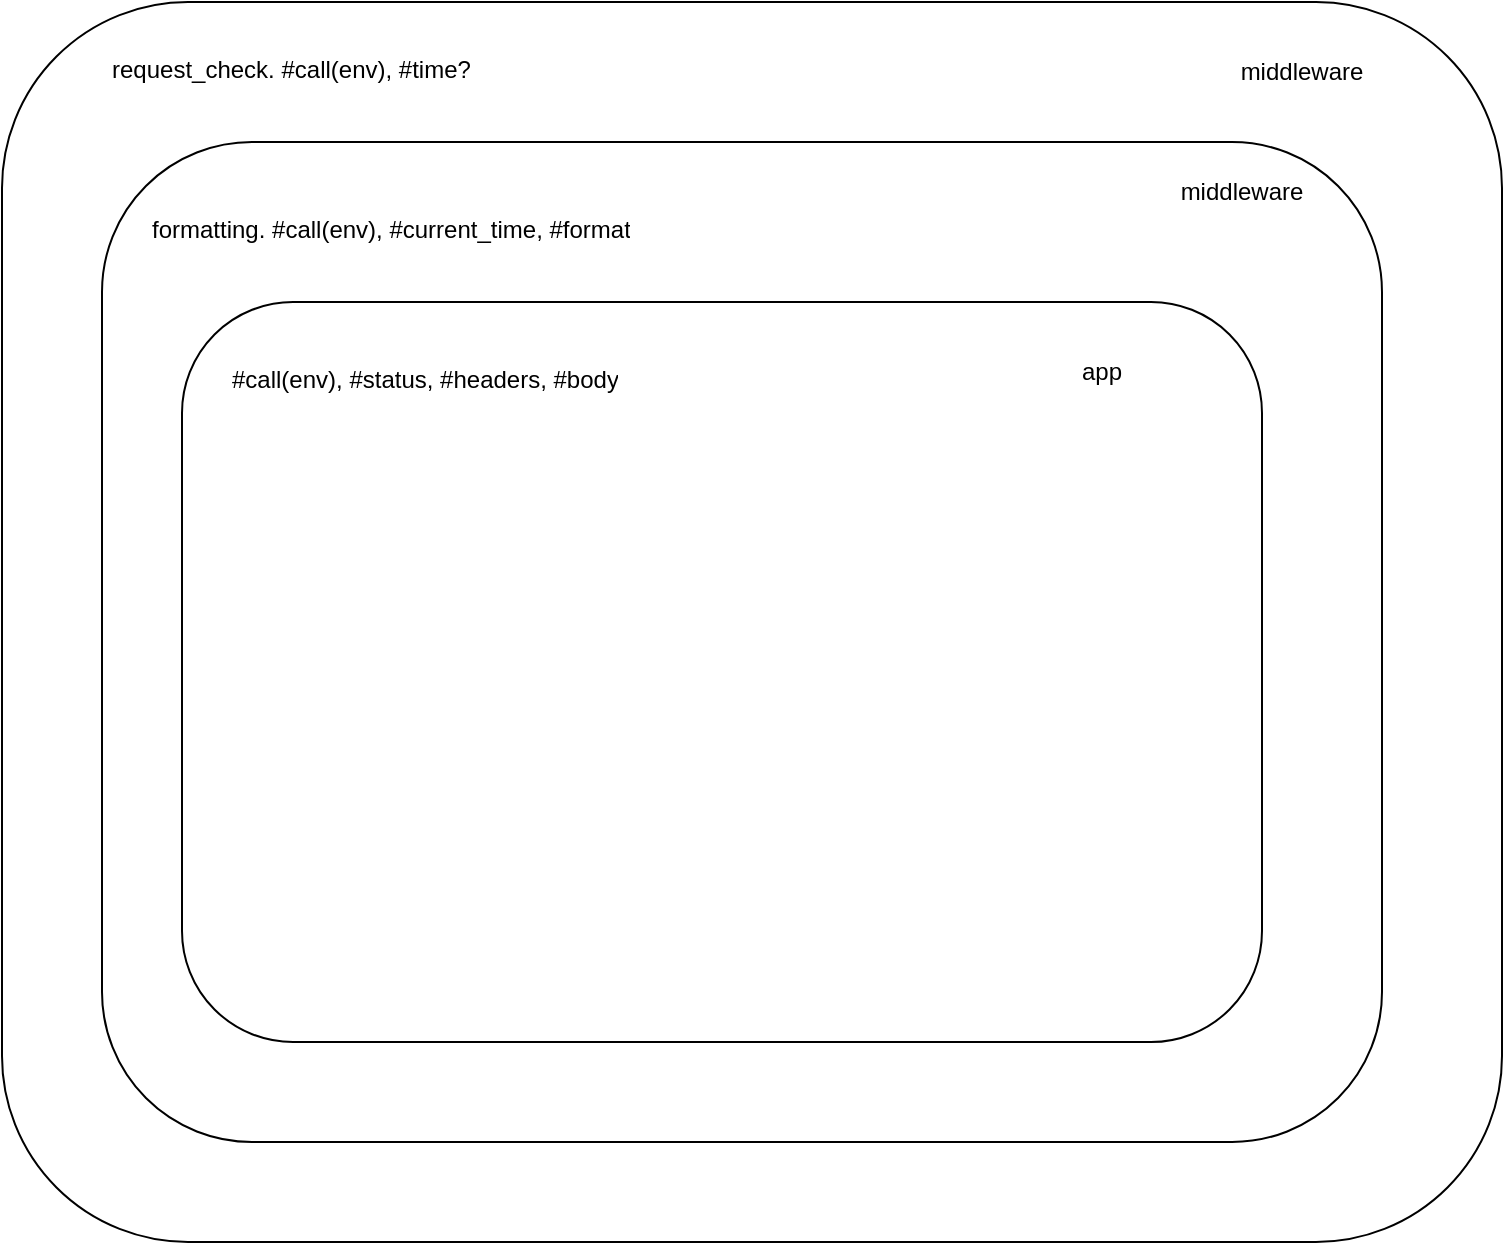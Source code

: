 <mxfile version="15.5.4" type="embed"><diagram id="HO4FfG1CJDm31ouuaYwr" name="Page-1"><mxGraphModel dx="1068" dy="815" grid="1" gridSize="10" guides="1" tooltips="1" connect="1" arrows="1" fold="1" page="1" pageScale="1" pageWidth="850" pageHeight="1100" math="0" shadow="0"><root><mxCell id="0"/><mxCell id="1" parent="0"/><mxCell id="3" value="" style="rounded=1;whiteSpace=wrap;html=1;" vertex="1" parent="1"><mxGeometry x="40" y="40" width="750" height="620" as="geometry"/></mxCell><mxCell id="4" value="middleware" style="text;html=1;strokeColor=none;fillColor=none;align=center;verticalAlign=middle;whiteSpace=wrap;rounded=0;" vertex="1" parent="1"><mxGeometry x="630" y="60" width="120" height="30" as="geometry"/></mxCell><mxCell id="5" value="&lt;h1&gt;&lt;span style=&quot;font-size: 12px ; font-weight: 400&quot;&gt;request_check. #call(env), #time?&lt;/span&gt;&lt;br&gt;&lt;/h1&gt;" style="text;html=1;strokeColor=none;fillColor=none;spacing=5;spacingTop=-20;whiteSpace=wrap;overflow=hidden;rounded=0;" vertex="1" parent="1"><mxGeometry x="90" y="50" width="500" height="40" as="geometry"/></mxCell><mxCell id="6" value="" style="rounded=1;whiteSpace=wrap;html=1;" vertex="1" parent="1"><mxGeometry x="90" y="110" width="640" height="500" as="geometry"/></mxCell><mxCell id="7" value="&lt;h1&gt;&lt;span style=&quot;font-size: 12px ; font-weight: 400&quot;&gt;formatting. #call(env), #current_time, #format&lt;/span&gt;&lt;br&gt;&lt;/h1&gt;" style="text;html=1;strokeColor=none;fillColor=none;spacing=5;spacingTop=-20;whiteSpace=wrap;overflow=hidden;rounded=0;" vertex="1" parent="1"><mxGeometry x="110" y="130" width="500" height="40" as="geometry"/></mxCell><mxCell id="8" value="middleware" style="text;html=1;strokeColor=none;fillColor=none;align=center;verticalAlign=middle;whiteSpace=wrap;rounded=0;" vertex="1" parent="1"><mxGeometry x="600" y="120" width="120" height="30" as="geometry"/></mxCell><mxCell id="9" value="" style="rounded=1;whiteSpace=wrap;html=1;" vertex="1" parent="1"><mxGeometry x="130" y="190" width="540" height="370" as="geometry"/></mxCell><mxCell id="10" value="app" style="text;html=1;strokeColor=none;fillColor=none;align=center;verticalAlign=middle;whiteSpace=wrap;rounded=0;" vertex="1" parent="1"><mxGeometry x="530" y="210" width="120" height="30" as="geometry"/></mxCell><mxCell id="11" value="&lt;h1&gt;&lt;span style=&quot;font-size: 12px ; font-weight: 400&quot;&gt;#call(env), #status, #headers, #body&lt;/span&gt;&lt;br&gt;&lt;/h1&gt;" style="text;html=1;strokeColor=none;fillColor=none;spacing=5;spacingTop=-20;whiteSpace=wrap;overflow=hidden;rounded=0;" vertex="1" parent="1"><mxGeometry x="150" y="205" width="500" height="40" as="geometry"/></mxCell></root></mxGraphModel></diagram></mxfile>
